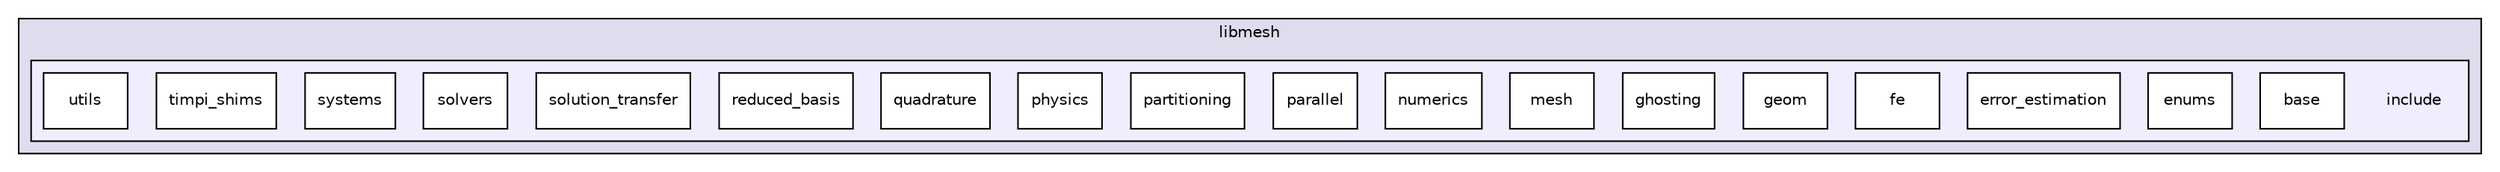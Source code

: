 digraph "/home/lwz/libmesh/include" {
  compound=true
  node [ fontsize="10", fontname="Helvetica"];
  edge [ labelfontsize="10", labelfontname="Helvetica"];
  subgraph clusterdir_8cd6e838402b13ab6ef6597d22f852f8 {
    graph [ bgcolor="#ddddee", pencolor="black", label="libmesh" fontname="Helvetica", fontsize="10", URL="dir_8cd6e838402b13ab6ef6597d22f852f8.html"]
  subgraph clusterdir_e7fee3c13989f8a9ad582fb61a959d2f {
    graph [ bgcolor="#eeeeff", pencolor="black", label="" URL="dir_e7fee3c13989f8a9ad582fb61a959d2f.html"];
    dir_e7fee3c13989f8a9ad582fb61a959d2f [shape=plaintext label="include"];
    dir_1ae07b608d825b42a1c0038f6919e609 [shape=box label="base" color="black" fillcolor="white" style="filled" URL="dir_1ae07b608d825b42a1c0038f6919e609.html"];
    dir_34eace15298ed33bedee5149a2b898f4 [shape=box label="enums" color="black" fillcolor="white" style="filled" URL="dir_34eace15298ed33bedee5149a2b898f4.html"];
    dir_26308611f6674542fec5714ccc091e4c [shape=box label="error_estimation" color="black" fillcolor="white" style="filled" URL="dir_26308611f6674542fec5714ccc091e4c.html"];
    dir_58da79ef8a9e79550905c1d069c57b3e [shape=box label="fe" color="black" fillcolor="white" style="filled" URL="dir_58da79ef8a9e79550905c1d069c57b3e.html"];
    dir_7b25fee8b20e5ff305ecfa5c6e931be7 [shape=box label="geom" color="black" fillcolor="white" style="filled" URL="dir_7b25fee8b20e5ff305ecfa5c6e931be7.html"];
    dir_e0759977b1f747978daf206a368d614c [shape=box label="ghosting" color="black" fillcolor="white" style="filled" URL="dir_e0759977b1f747978daf206a368d614c.html"];
    dir_f8c4e882537aef67e047d37e5f9a7fb2 [shape=box label="mesh" color="black" fillcolor="white" style="filled" URL="dir_f8c4e882537aef67e047d37e5f9a7fb2.html"];
    dir_357a67fc9dc4db1f32b86febdbc96de7 [shape=box label="numerics" color="black" fillcolor="white" style="filled" URL="dir_357a67fc9dc4db1f32b86febdbc96de7.html"];
    dir_5f8d9802b4663096de23d3157005eba8 [shape=box label="parallel" color="black" fillcolor="white" style="filled" URL="dir_5f8d9802b4663096de23d3157005eba8.html"];
    dir_3412dde752b3888204038c627a05fb4e [shape=box label="partitioning" color="black" fillcolor="white" style="filled" URL="dir_3412dde752b3888204038c627a05fb4e.html"];
    dir_8e2e0ba114d4268a3fa5c5bb6b7bf5ea [shape=box label="physics" color="black" fillcolor="white" style="filled" URL="dir_8e2e0ba114d4268a3fa5c5bb6b7bf5ea.html"];
    dir_35689ca527035c8cc4325f4f3e1225b1 [shape=box label="quadrature" color="black" fillcolor="white" style="filled" URL="dir_35689ca527035c8cc4325f4f3e1225b1.html"];
    dir_83822dcf4f1c69c9ebf37d98e6e1ad22 [shape=box label="reduced_basis" color="black" fillcolor="white" style="filled" URL="dir_83822dcf4f1c69c9ebf37d98e6e1ad22.html"];
    dir_f446c2e574d7c8325236a8ce28189db0 [shape=box label="solution_transfer" color="black" fillcolor="white" style="filled" URL="dir_f446c2e574d7c8325236a8ce28189db0.html"];
    dir_d45ce12a4fd6845d30540ba69d2ec3cd [shape=box label="solvers" color="black" fillcolor="white" style="filled" URL="dir_d45ce12a4fd6845d30540ba69d2ec3cd.html"];
    dir_db5ab631c76ff4a7c063bc29cb45bd0f [shape=box label="systems" color="black" fillcolor="white" style="filled" URL="dir_db5ab631c76ff4a7c063bc29cb45bd0f.html"];
    dir_1afa64be18362610aaecbaacf45d8a5e [shape=box label="timpi_shims" color="black" fillcolor="white" style="filled" URL="dir_1afa64be18362610aaecbaacf45d8a5e.html"];
    dir_50dcd1e72a70d5a99d79ef31f30e9fad [shape=box label="utils" color="black" fillcolor="white" style="filled" URL="dir_50dcd1e72a70d5a99d79ef31f30e9fad.html"];
  }
  }
}
